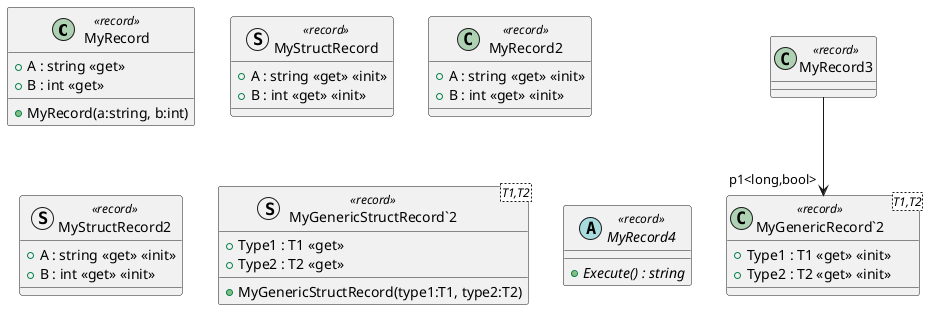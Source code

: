 @startuml
class MyRecord <<record>> {
    + A : string <<get>>
    + B : int <<get>>
    + MyRecord(a:string, b:int)
}
struct MyStructRecord <<record>> {
    + A : string <<get>> <<init>>
    + B : int <<get>> <<init>>
}
class MyRecord2 <<record>> {
    + A : string <<get>> <<init>>
    + B : int <<get>> <<init>>
}
struct MyStructRecord2 <<record>> {
    + A : string <<get>> <<init>>
    + B : int <<get>> <<init>>
}
class "MyGenericRecord`2"<T1,T2> <<record>> {
    + Type1 : T1 <<get>> <<init>>
    + Type2 : T2 <<get>> <<init>>
}
struct "MyGenericStructRecord`2"<T1,T2> <<record>> {
    + Type1 : T1 <<get>>
    + Type2 : T2 <<get>>
    + MyGenericStructRecord(type1:T1, type2:T2)
}
class MyRecord3 <<record>> {
}
abstract class MyRecord4 <<record>> {
    + {abstract} Execute() : string
}
MyRecord3 --> "p1<long,bool>" "MyGenericRecord`2"
@enduml
